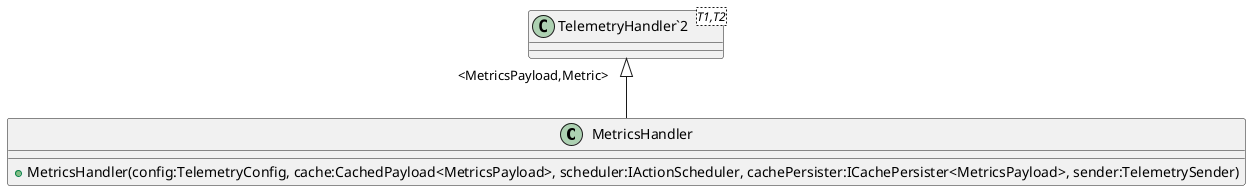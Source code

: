 @startuml
class MetricsHandler {
    + MetricsHandler(config:TelemetryConfig, cache:CachedPayload<MetricsPayload>, scheduler:IActionScheduler, cachePersister:ICachePersister<MetricsPayload>, sender:TelemetrySender)
}
class "TelemetryHandler`2"<T1,T2> {
}
"TelemetryHandler`2" "<MetricsPayload,Metric>" <|-- MetricsHandler
@enduml
